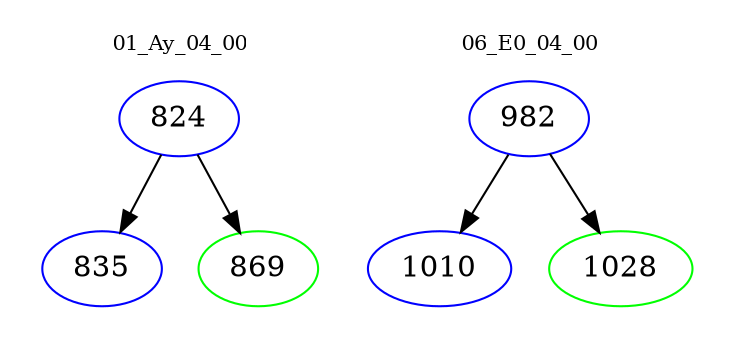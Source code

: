 digraph{
subgraph cluster_0 {
color = white
label = "01_Ay_04_00";
fontsize=10;
T0_824 [label="824", color="blue"]
T0_824 -> T0_835 [color="black"]
T0_835 [label="835", color="blue"]
T0_824 -> T0_869 [color="black"]
T0_869 [label="869", color="green"]
}
subgraph cluster_1 {
color = white
label = "06_E0_04_00";
fontsize=10;
T1_982 [label="982", color="blue"]
T1_982 -> T1_1010 [color="black"]
T1_1010 [label="1010", color="blue"]
T1_982 -> T1_1028 [color="black"]
T1_1028 [label="1028", color="green"]
}
}
